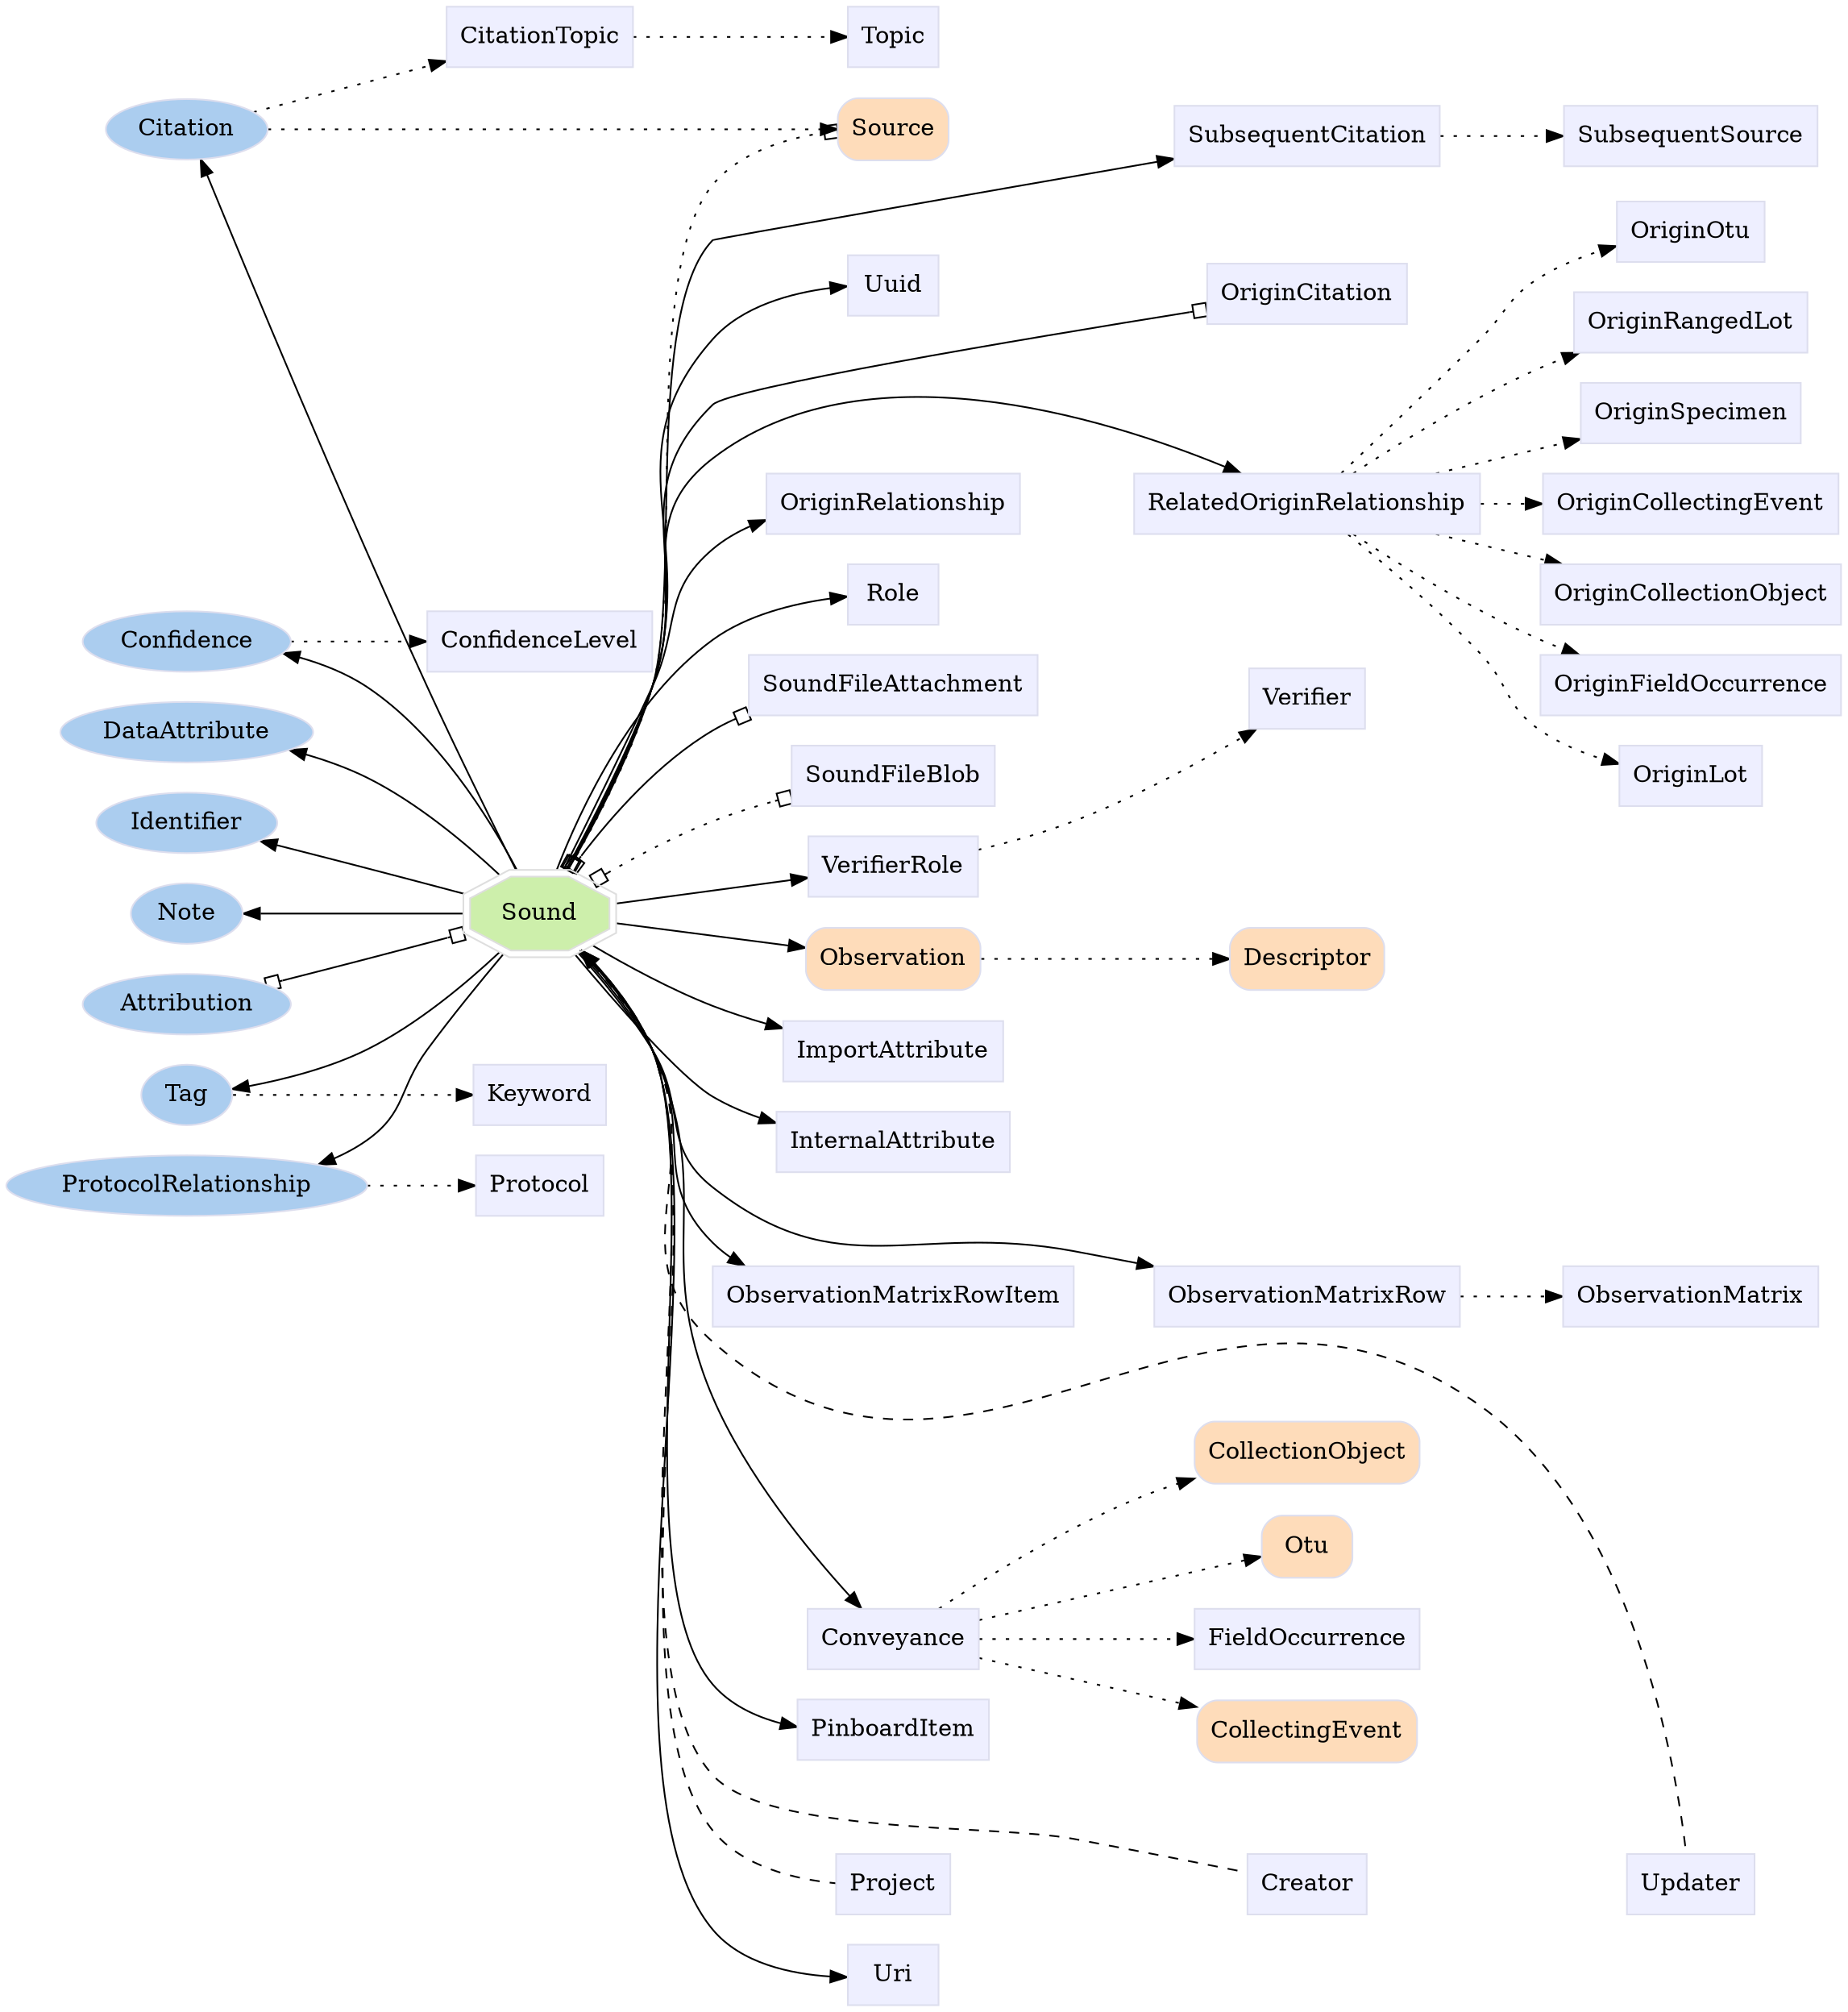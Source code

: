 digraph Sound {
	graph [bb="0,0,905.18,1189",
		label="",
		outputorder=edgesfirst,
		rankdir=LR
	];
	node [label="\N"];
	subgraph annotator_cluster {
		graph [rank=min];
		Citation	[color="#dddeee",
			fillcolor="#abcdef",
			group=annotator,
			height=0.5,
			href="/develop/Data/models.html#citation",
			label=Citation,
			pos="88.713,1116",
			shape=oval,
			style=filled,
			target=_top,
			width=1.1279];
		Confidence	[color="#dddeee",
			fillcolor="#abcdef",
			group=annotator,
			height=0.5,
			href="/develop/Data/models.html#confidence",
			label=Confidence,
			pos="88.713,811",
			shape=oval,
			style=filled,
			target=_top,
			width=1.4833];
		DataAttribute	[color="#dddeee",
			fillcolor="#abcdef",
			group=annotator,
			height=0.5,
			href="/develop/Data/models.html#data-attribute",
			label=DataAttribute,
			pos="88.713,757",
			shape=oval,
			style=filled,
			target=_top,
			width=1.7108];
		Identifier	[color="#dddeee",
			fillcolor="#abcdef",
			group=annotator,
			height=0.5,
			href="/develop/Data/models.html#identifier",
			label=Identifier,
			pos="88.713,703",
			shape=oval,
			style=filled,
			target=_top,
			width=1.2558];
		Tag	[color="#dddeee",
			fillcolor="#abcdef",
			group=annotator,
			height=0.5,
			href="/develop/Data/models.html#tag",
			label=Tag,
			pos="88.713,541",
			shape=oval,
			style=filled,
			target=_top,
			width=0.75];
		Note	[color="#dddeee",
			fillcolor="#abcdef",
			group=annotator,
			height=0.5,
			href="/develop/Data/models.html#note",
			label=Note,
			pos="88.713,649",
			shape=oval,
			style=filled,
			target=_top,
			width=0.80088];
		ProtocolRelationship	[color="#dddeee",
			fillcolor="#abcdef",
			group=annotator,
			height=0.5,
			href="/develop/Data/models.html#protocol-relationship",
			label=ProtocolRelationship,
			pos="88.713,487",
			shape=oval,
			style=filled,
			target=_top,
			width=2.4643];
		Attribution	[color="#dddeee",
			fillcolor="#abcdef",
			group=annotator,
			height=0.5,
			href="/develop/Data/models.html#attribution",
			label=Attribution,
			pos="88.713,595",
			shape=oval,
			style=filled,
			target=_top,
			width=1.4406];
	}
	subgraph core {
		CollectingEvent	[color="#dddeee",
			fillcolor="#fedcba",
			group=core,
			height=0.51389,
			href="/develop/Data/models.html#collecting-event",
			label=CollectingEvent,
			pos="645.3,163",
			shape=Mrecord,
			style=filled,
			target=_top,
			width=1.441];
		CollectionObject	[color="#dddeee",
			fillcolor="#fedcba",
			group=core,
			height=0.51389,
			href="/develop/Data/models.html#collection-object",
			label=CollectionObject,
			pos="645.3,328",
			shape=Mrecord,
			style=filled,
			target=_top,
			width=1.5035];
		Observation	[color="#dddeee",
			fillcolor="#fedcba",
			group=core,
			height=0.51389,
			href="/develop/Data/models.html#observation",
			label=Observation,
			pos="443.68,622",
			shape=Mrecord,
			style=filled,
			target=_top,
			width=1.1389];
		Descriptor	[color="#dddeee",
			fillcolor="#fedcba",
			group=core,
			height=0.51389,
			href="/develop/Data/models.html#descriptor",
			label=Descriptor,
			pos="645.3,622",
			shape=Mrecord,
			style=filled,
			target=_top,
			width=1.0139];
		Otu	[color="#dddeee",
			fillcolor="#fedcba",
			group=core,
			height=0.51389,
			href="/develop/Data/models.html#otu",
			label=Otu,
			pos="645.3,273",
			shape=Mrecord,
			style=filled,
			target=_top,
			width=0.75];
		Source	[color="#dddeee",
			fillcolor="#fedcba",
			group=core,
			height=0.51389,
			href="/develop/Data/models.html#source",
			label=Source,
			pos="443.68,1116",
			shape=Mrecord,
			style=filled,
			target=_top,
			width=0.75];
	}
	subgraph supporting {
		Sound	[color="#dedede",
			fillcolor="#cdefab",
			group=target,
			height=0.61111,
			href="/develop/Data/models.html#sound",
			label=Sound,
			pos="267.93,649",
			shape=doubleoctagon,
			style=filled,
			target=_top,
			width=1.1473];
		CitationTopic	[color="#dddeee",
			fillcolor="#eeefff",
			group=supporting,
			height=0.5,
			href="/develop/Data/models.html#citation-topic",
			label=CitationTopic,
			pos="267.93,1171",
			shape=box,
			style=filled,
			target=_top,
			width=1.2639];
		Conveyance	[color="#dddeee",
			fillcolor="#eeefff",
			group=supporting,
			height=0.5,
			href="/develop/Data/models.html#conveyance",
			label=Conveyance,
			pos="443.68,218",
			shape=box,
			style=filled,
			target=_top,
			width=1.1493];
		ConfidenceLevel	[color="#dddeee",
			fillcolor="#eeefff",
			group=supporting,
			height=0.5,
			href="/develop/Data/models.html#confidence-level",
			label=ConfidenceLevel,
			pos="267.93,811",
			shape=box,
			style=filled,
			target=_top,
			width=1.5139];
		FieldOccurrence	[color="#dddeee",
			fillcolor="#eeefff",
			group=supporting,
			height=0.5,
			href="/develop/Data/models.html#field-occurrence",
			label=FieldOccurrence,
			pos="645.3,218",
			shape=box,
			style=filled,
			target=_top,
			width=1.4722];
		ImportAttribute	[color="#dddeee",
			fillcolor="#eeefff",
			group=supporting,
			height=0.5,
			href="/develop/Data/models.html#import-attribute",
			label=ImportAttribute,
			pos="443.68,567",
			shape=box,
			style=filled,
			target=_top,
			width=1.4201];
		InternalAttribute	[color="#dddeee",
			fillcolor="#eeefff",
			group=supporting,
			height=0.5,
			href="/develop/Data/models.html#internal-attribute",
			label=InternalAttribute,
			pos="443.68,513",
			shape=box,
			style=filled,
			target=_top,
			width=1.4826];
		Keyword	[color="#dddeee",
			fillcolor="#eeefff",
			group=supporting,
			height=0.5,
			href="/develop/Data/models.html#keyword",
			label=Keyword,
			pos="267.93,541",
			shape=box,
			style=filled,
			target=_top,
			width=0.92014];
		ObservationMatrixRow	[color="#dddeee",
			fillcolor="#eeefff",
			group=supporting,
			height=0.5,
			href="/develop/Data/models.html#observation-matrix-row",
			label=ObservationMatrixRow,
			pos="645.3,421",
			shape=box,
			style=filled,
			target=_top,
			width=2.0139];
		ObservationMatrix	[color="#dddeee",
			fillcolor="#eeefff",
			group=supporting,
			height=0.5,
			href="/develop/Data/models.html#observation-matrix",
			label=ObservationMatrix,
			pos="833.43,421",
			shape=box,
			style=filled,
			target=_top,
			width=1.6597];
		ObservationMatrixRowItem	[color="#dddeee",
			fillcolor="#eeefff",
			group=supporting,
			height=0.5,
			href="/develop/Data/models.html#observation-matrix-row-item",
			label=ObservationMatrixRowItem,
			pos="443.68,421",
			shape=box,
			style=filled,
			target=_top,
			width=2.3681];
		RelatedOriginRelationship	[color="#dddeee",
			fillcolor="#eeefff",
			group=supporting,
			height=0.5,
			href="/develop/Data/models.html#related-origin-relationship",
			label=RelatedOriginRelationship,
			pos="645.3,893",
			shape=box,
			style=filled,
			target=_top,
			width=2.2326];
		OriginCollectingEvent	[color="#dddeee",
			fillcolor="#eeefff",
			group=supporting,
			height=0.5,
			href="/develop/Data/models.html#origin-collecting-event",
			label=OriginCollectingEvent,
			pos="833.43,893",
			shape=box,
			style=filled,
			target=_top,
			width=1.9306];
		OriginCollectionObject	[color="#dddeee",
			fillcolor="#eeefff",
			group=supporting,
			height=0.5,
			href="/develop/Data/models.html#origin-collection-object",
			label=OriginCollectionObject,
			pos="833.43,839",
			shape=box,
			style=filled,
			target=_top,
			width=1.9931];
		OriginFieldOccurrence	[color="#dddeee",
			fillcolor="#eeefff",
			group=supporting,
			height=0.5,
			href="/develop/Data/models.html#origin-field-occurrence",
			label=OriginFieldOccurrence,
			pos="833.43,785",
			shape=box,
			style=filled,
			target=_top,
			width=1.9618];
		OriginLot	[color="#dddeee",
			fillcolor="#eeefff",
			group=supporting,
			height=0.5,
			href="/develop/Data/models.html#origin-lot",
			label=OriginLot,
			pos="833.43,731",
			shape=box,
			style=filled,
			target=_top,
			width=0.97222];
		OriginOtu	[color="#dddeee",
			fillcolor="#eeefff",
			group=supporting,
			height=0.5,
			href="/develop/Data/models.html#origin-otu",
			label=OriginOtu,
			pos="833.43,1055",
			shape=box,
			style=filled,
			target=_top,
			width=0.99306];
		OriginRangedLot	[color="#dddeee",
			fillcolor="#eeefff",
			group=supporting,
			height=0.5,
			href="/develop/Data/models.html#origin-ranged-lot",
			label=OriginRangedLot,
			pos="833.43,1001",
			shape=box,
			style=filled,
			target=_top,
			width=1.5451];
		OriginRelationship	[color="#dddeee",
			fillcolor="#eeefff",
			group=supporting,
			height=0.5,
			href="/develop/Data/models.html#origin-relationship",
			label=OriginRelationship,
			pos="443.68,893",
			shape=box,
			style=filled,
			target=_top,
			width=1.6597];
		OriginSpecimen	[color="#dddeee",
			fillcolor="#eeefff",
			group=supporting,
			height=0.5,
			href="/develop/Data/models.html#origin-specimen",
			label=OriginSpecimen,
			pos="833.43,947",
			shape=box,
			style=filled,
			target=_top,
			width=1.4618];
		PinboardItem	[color="#dddeee",
			fillcolor="#eeefff",
			group=supporting,
			height=0.5,
			href="/develop/Data/models.html#pinboard-item",
			label=PinboardItem,
			pos="443.68,164",
			shape=box,
			style=filled,
			target=_top,
			width=1.2535];
		Protocol	[color="#dddeee",
			fillcolor="#eeefff",
			group=supporting,
			height=0.5,
			href="/develop/Data/models.html#protocol",
			label=Protocol,
			pos="267.93,487",
			shape=box,
			style=filled,
			target=_top,
			width=0.85764];
		Role	[color="#dddeee",
			fillcolor="#eeefff",
			group=supporting,
			height=0.5,
			href="/develop/Data/models.html#role",
			label=Role,
			pos="443.68,839",
			shape=box,
			style=filled,
			target=_top,
			width=0.75];
		SubsequentCitation	[color="#dddeee",
			fillcolor="#eeefff",
			group=supporting,
			height=0.5,
			href="/develop/Data/models.html#subsequent-citation",
			label=SubsequentCitation,
			pos="645.3,1112",
			shape=box,
			style=filled,
			target=_top,
			width=1.691];
		SubsequentSource	[color="#dddeee",
			fillcolor="#eeefff",
			group=supporting,
			height=0.5,
			href="/develop/Data/models.html#subsequent-source",
			label=SubsequentSource,
			pos="833.43,1112",
			shape=box,
			style=filled,
			target=_top,
			width=1.6076];
		Topic	[color="#dddeee",
			fillcolor="#eeefff",
			group=supporting,
			height=0.5,
			href="/develop/Data/models.html#topic",
			label=Topic,
			pos="443.68,1171",
			shape=box,
			style=filled,
			target=_top,
			width=0.75];
		Uri	[color="#dddeee",
			fillcolor="#eeefff",
			group=supporting,
			height=0.5,
			href="/develop/Data/models.html#uri",
			label=Uri,
			pos="443.68,18",
			shape=box,
			style=filled,
			target=_top,
			width=0.75];
		Uuid	[color="#dddeee",
			fillcolor="#eeefff",
			group=supporting,
			height=0.5,
			href="/develop/Data/models.html#uuid",
			label=Uuid,
			pos="443.68,1023",
			shape=box,
			style=filled,
			target=_top,
			width=0.75];
		VerifierRole	[color="#dddeee",
			fillcolor="#eeefff",
			group=supporting,
			height=0.5,
			href="/develop/Data/models.html#verifier-role",
			label=VerifierRole,
			pos="443.68,677",
			shape=box,
			style=filled,
			target=_top,
			width=1.1493];
		Verifier	[color="#dddeee",
			fillcolor="#eeefff",
			group=supporting,
			height=0.5,
			href="/develop/Data/models.html#verifier",
			label=Verifier,
			pos="645.3,777",
			shape=box,
			style=filled,
			target=_top,
			width=0.79514];
		Creator	[color="#dddeee",
			fillcolor="#eeefff",
			group=supporting,
			height=0.5,
			href="/develop/Data/models.html#creator",
			label=Creator,
			pos="645.3,72",
			shape=box,
			style=filled,
			target=_top,
			width=0.78472];
		Project	[color="#dddeee",
			fillcolor="#eeefff",
			group=supporting,
			height=0.5,
			href="/develop/Data/models.html#project",
			label=Project,
			pos="443.68,72",
			shape=box,
			style=filled,
			target=_top,
			width=0.75347];
		Updater	[color="#dddeee",
			fillcolor="#eeefff",
			group=supporting,
			height=0.5,
			href="/develop/Data/models.html#updater",
			label=Updater,
			pos="833.43,72",
			shape=box,
			style=filled,
			target=_top,
			width=0.82639];
		OriginCitation	[color="#dddeee",
			fillcolor="#eeefff",
			group=supporting,
			height=0.5,
			href="/develop/Data/models.html#origin-citation",
			label=OriginCitation,
			pos="645.3,1017",
			shape=box,
			style=filled,
			target=_top,
			width=1.316];
		SoundFileAttachment	[color="#dddeee",
			fillcolor="#eeefff",
			group=supporting,
			height=0.5,
			href="/develop/Data/models.html#sound-file-attachment",
			label=SoundFileAttachment,
			pos="443.68,785",
			shape=box,
			style=filled,
			target=_top,
			width=1.8785];
		SoundFileBlob	[color="#dddeee",
			fillcolor="#eeefff",
			group=supporting,
			height=0.5,
			href="/develop/Data/models.html#sound-file-blob",
			label=SoundFileBlob,
			pos="443.68,731",
			shape=box,
			style=filled,
			target=_top,
			width=1.3576];
	}
	Citation -> Source	[pos="e,416.48,1116 129.52,1116 198.23,1116 338.16,1116 405.22,1116",
		style=dotted];
	Citation -> CitationTopic	[pos="e,222.16,1157.1 122.63,1126.2 147.48,1133.9 182.16,1144.7 211.3,1153.7",
		style=dotted];
	Confidence -> ConfidenceLevel	[pos="e,213.21,811 142.4,811 161.08,811 182.32,811 201.91,811",
		style=dotted];
	Tag -> Keyword	[pos="e,234.34,541 115.86,541 144.02,541 189.32,541 222.97,541",
		style=dotted];
	ProtocolRelationship -> Protocol	[pos="e,236.65,487 177.8,487 194.36,487 210.94,487 225.24,487",
		style=dotted];
	Observation -> Descriptor	[pos="e,608.32,622 485.07,622 517.52,622 563.14,622 597.24,622",
		style=dotted];
	Observation -> ObservationMatrix	[pos="e,830.32,439.48 484.93,633.38 508.11,639.34 537.92,646.01 564.93,649 635.94,656.87 665.39,687.34 725.68,649 795.33,604.7 820.31,\
501.68 828.62,450.68",
		style=invis];
	Source -> SubsequentCitation	[pos="e,584.19,1113.2 470.77,1115.5 496.62,1115 537.36,1114.1 572.87,1113.4",
		style=invis];
	Source -> OriginCitation	[pos="e,607.33,1035.3 470.77,1103.1 502.79,1087.2 557.67,1060 597.14,1040.4",
		style=invis];
	Sound -> Citation	[pos="e,96.288,1098 257.89,671.4 247.13,698.14 228.71,744.23 213.43,784 170.48,895.72 121.34,1029.4 100.24,1087.1"];
	Sound -> Confidence	[pos="e,136.68,802.89 257.89,671.37 244.66,701.37 217.18,754.28 177.43,784 168.53,790.65 157.96,795.69 147.31,799.49"];
	Sound -> DataAttribute	[pos="e,138.62,746.06 248.66,670.09 231.82,688.31 205.3,714.15 177.43,730 168.77,734.92 159.12,739.05 149.47,742.48"];
	Sound -> Identifier	[pos="e,125.58,692.07 228.97,660.56 201.83,668.84 165.14,680.02 136.24,688.82"];
	Sound -> Tag	[pos="e,115.09,545.73 248.66,627.91 231.82,609.69 205.3,583.85 177.43,568 161.56,558.98 142.33,552.62 125.92,548.35"];
	Sound -> Note	[pos="e,117.79,649 226.45,649 197.26,649 158.06,649 129.12,649"];
	Sound -> ProtocolRelationship	[pos="e,151.31,500 252.08,626.5 226.81,588.23 178.09,514.5 177.43,514 172.56,510.36 167.2,507.21 161.6,504.48"];
	Sound -> Attribution	[arrowhead=obox,
		arrowtail=obox,
		dir=both,
		pos="s,229.04,637.46 e,128.6,606.85 219.05,634.41 194.05,626.79 163.51,617.49 138.39,609.83"];
	Sound -> Observation	[pos="e,402.2,628.29 309.66,642.67 333.95,638.9 365.02,634.07 391.02,630.03"];
	Sound -> Source	[arrowhead=obox,
		arrowtail=obox,
		dir=both,
		pos="s,279.85,671.34 e,416.36,1112.8 284.16,680.62 296.44,707.5 313.15,747.44 322.43,784 338.89,848.87 317.47,1030.1 358.43,1083 370,\
1098 389.32,1106.1 406.54,1110.6",
		style=dotted];
	Sound -> Conveyance	[pos="e,428.91,236.33 286.56,627.69 298.54,612.1 313.72,589.93 322.43,568 356.89,481.21 326.2,448.65 358.43,361 374.26,317.94 402.99,273.12 \
422.45,245.39"];
	Sound -> ImportAttribute	[pos="e,392.47,580.9 293.87,631.41 311.34,619.67 335.56,604.51 358.43,594 365.82,590.61 373.75,587.46 381.69,584.61"];
	Sound -> InternalAttribute	[pos="e,390.17,524.7 281.87,626.53 297.15,601.89 324.81,562.84 358.43,540 364.9,535.6 372.14,531.88 379.58,528.75"];
	Sound -> ObservationMatrixRow	[pos="e,572.32,437.97 284.98,626.94 296.2,611 311.14,588.72 322.43,568 341.46,533.05 327.68,511.28 358.43,486 418.39,436.69 453.24,465.29 \
528.93,448 539.35,445.62 550.29,443.09 561.11,440.58"];
	Sound -> ObservationMatrixRowItem	[pos="e,375.99,439.46 285.69,627.31 297.25,611.54 312.3,589.31 322.43,568 345.41,519.63 321.7,491.98 358.43,453 360.95,450.32 363.72,447.87 \
366.67,445.62"];
	Sound -> RelatedOriginRelationship	[pos="e,606.43,911.48 278.65,671.16 290.06,697.66 309.1,743.53 322.43,784 341.98,843.39 308.88,881.86 358.43,920 427.14,972.89 534.45,\
941.44 596.19,915.85"];
	Sound -> OriginRelationship	[pos="e,383.79,881.46 277.87,671.38 299.77,726.11 354.6,862.47 358.43,866 362.94,870.16 368.11,873.69 373.6,876.67"];
	Sound -> PinboardItem	[pos="e,398.12,168.42 287.09,627.88 299.31,612.39 314.57,590.25 322.43,568 350.45,488.64 305.64,256.55 358.43,191 365.8,181.84 376.3,175.75 \
387.39,171.7"];
	Sound -> Role	[pos="e,416.29,835.75 275.31,671.46 286.41,706.54 312.59,774.22 358.43,812 371.68,822.93 389.44,829.46 405.23,833.35"];
	Sound -> SubsequentCitation	[pos="e,584.01,1099.8 279.75,671.36 292.02,697.69 311.71,743.03 322.43,784 337.53,841.71 317.95,1006.2 358.43,1050 362.12,1054 489.33,\
1080.5 572.79,1097.5"];
	Sound -> Uri	[pos="e,416.24,18.985 287.27,627.95 299.57,612.48 314.87,590.35 322.43,568 359.76,457.65 286.57,136.7 358.43,45 369.51,30.855 388.06,24 \
404.94,20.726"];
	Sound -> Uuid	[pos="e,416.25,1019.9 279.47,671.44 291.49,697.83 310.94,743.23 322.43,784 347.76,873.88 298.99,918.98 358.43,991 370,1005 388.42,1012.9 \
405.09,1017.3"];
	Sound -> VerifierRole	[pos="e,401.89,670.43 309.66,655.56 333.87,659.47 364.8,664.45 390.74,668.63"];
	Sound -> Creator	[dir=back,
		pos="s,287.17,627.91 294.01,618.96 304.67,604.47 316.09,586.29 322.43,568 353.89,477.18 295.24,209.42 358.43,137 409.47,78.5 453.24,116.29 \
528.93,99 559.01,92.128 593.45,84.039 616.81,78.519",
		style=dashed];
	Sound -> Project	[dir=back,
		pos="s,287.21,627.93 294.06,618.98 304.73,604.49 316.14,586.31 322.43,568 356,470.18 296.45,186.79 358.43,104 371.93,85.964 396.9,78.093 \
416.16,74.659",
		style=dashed];
	Sound -> Updater	[dir=back,
		pos="s,286.35,627.6 293.01,618.58 303.47,604.01 315,585.87 322.43,568 352.73,495.08 299.91,447.03 358.43,394 480.05,283.77 595.8,455.37 \
725.68,355 812.52,287.89 828.71,141.73 831.73,90.328",
		style=dashed];
	Sound -> OriginCitation	[arrowhead=obox,
		arrowtail=obox,
		dir=both,
		pos="s,278.95,671.06 e,597.45,1008.5 283.04,680.39 294.79,707.43 311.33,747.71 322.43,784 344.24,855.36 306.21,894.69 358.43,948 374.45,\
964.36 508.47,991.69 587.19,1006.6"];
	Sound -> SoundFileAttachment	[arrowhead=obox,
		arrowtail=obox,
		dir=both,
		pos="s,281.87,671.47 e,375.67,767.54 287.32,680.03 303.27,704.46 328.48,737.66 358.43,758 361.01,759.76 363.72,761.4 366.51,762.95"];
	Sound -> SoundFileBlob	[arrowhead=obox,
		arrowtail=obox,
		dir=both,
		pos="s,293.87,666.59 e,394.68,717.82 302.52,672.31 318.87,682.96 339.13,695.14 358.43,704 366.83,707.86 375.94,711.4 384.97,714.55",
		style=dotted];
	CitationTopic -> Topic	[pos="e,416.19,1171 313.67,1171 341.96,1171 378.12,1171 404.95,1171",
		style=dotted];
	Conveyance -> CollectingEvent	[pos="e,592.94,177.15 485.07,206.87 512.9,199.2 550.4,188.87 582.02,180.16",
		style=dotted];
	Conveyance -> CollectionObject	[pos="e,590.99,311.34 467.51,236.24 490.9,254.27 528.86,281.73 564.93,300 569.93,302.53 575.22,304.94 580.6,307.19",
		style=dotted];
	Conveyance -> Otu	[pos="e,617.96,265.74 485.07,229.13 520.69,238.94 572.19,253.13 606.88,262.69",
		style=dotted];
	Conveyance -> FieldOccurrence	[pos="e,591.83,218 485.07,218 512.47,218 549.26,218 580.57,218",
		style=dotted];
	ObservationMatrixRow -> ObservationMatrix	[pos="e,773.31,421 718.26,421 732.63,421 747.71,421 762.02,421",
		style=dotted];
	ObservationMatrixRowItem -> ObservationMatrixRow	[pos="e,572.43,421 529.34,421 539.87,421 550.64,421 561.15,421",
		style=invis];
	RelatedOriginRelationship -> OriginCollectingEvent	[pos="e,763.69,893 726.05,893 734.76,893 743.63,893 752.35,893",
		style=dotted];
	RelatedOriginRelationship -> OriginCollectionObject	[pos="e,768.86,857.44 709.83,874.57 725.32,870.07 742.03,865.23 757.97,860.6",
		style=dotted];
	RelatedOriginRelationship -> OriginFieldOccurrence	[pos="e,779.62,803.48 668.64,874.79 691.13,857.08 727.31,830.26 761.68,812 764.17,810.68 766.73,809.39 769.35,808.13",
		style=dotted];
	RelatedOriginRelationship -> OriginLot	[pos="e,798.14,739.91 663.38,874.55 679.7,856.76 704.83,828.94 725.68,804 742.33,784.08 740.79,773.41 761.68,758 769.43,752.28 778.55,\
747.62 787.61,743.88",
		style=dotted];
	RelatedOriginRelationship -> OriginOtu	[pos="e,797.24,1045.5 661.18,911.4 689.5,946.3 749.46,1019.4 761.68,1028 769.24,1033.3 777.99,1037.8 786.71,1041.4",
		style=dotted];
	RelatedOriginRelationship -> OriginRangedLot	[pos="e,779.62,982.52 668.64,911.21 691.13,928.92 727.31,955.74 761.68,974 764.17,975.32 766.73,976.61 769.35,977.87",
		style=dotted];
	RelatedOriginRelationship -> OriginSpecimen	[pos="e,780.59,931.96 709.83,911.43 729.2,917.05 750.48,923.22 769.79,928.83",
		style=dotted];
	OriginRelationship -> RelatedOriginRelationship	[pos="e,564.65,893 503.76,893 519.42,893 536.69,893 553.6,893",
		style=invis];
	Role -> Verifier	[pos="e,616.27,785.71 470.77,830.89 505.09,820.24 565.68,801.42 605.41,789.08",
		style=invis];
	SubsequentCitation -> SubsequentSource	[pos="e,775.31,1112 706.47,1112 724.77,1112 745.01,1112 763.82,1112",
		style=dotted];
	VerifierRole -> Verifier	[pos="e,619.26,758.51 485.33,687.75 499.43,692.07 515.15,697.56 528.93,704 557.55,717.37 587.64,736.61 609.91,751.98",
		style=dotted];
	Creator -> Updater	[pos="e,803.32,72 673.77,72 704.93,72 756.05,72 791.82,72",
		style=invis];
	Project -> Creator	[pos="e,616.72,72 471.19,72 505.57,72 565.83,72 605.4,72",
		style=invis];
}
